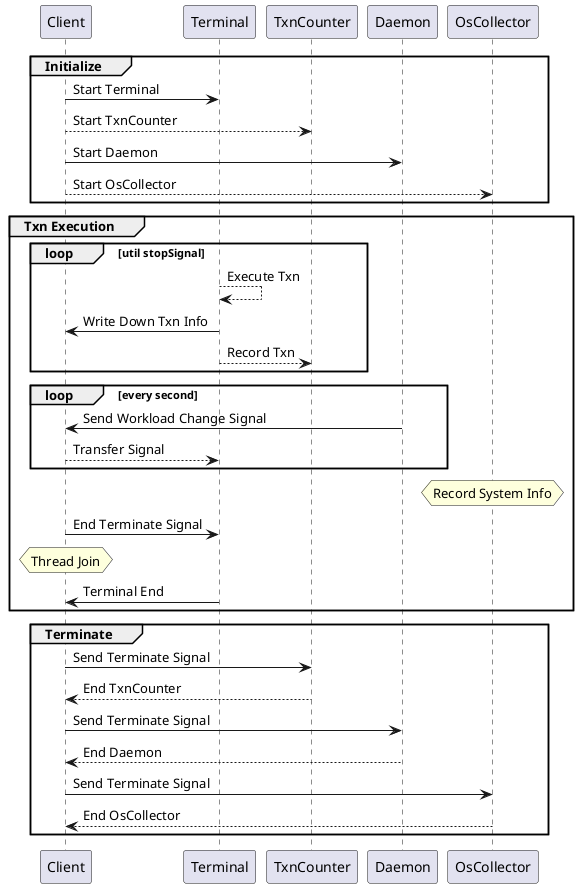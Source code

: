 @startuml

group Initialize
    Client -> Terminal: Start Terminal
    Client --> TxnCounter: Start TxnCounter
    Client -> Daemon: Start Daemon
    Client --> OsCollector: Start OsCollector
end

group Txn Execution
    loop util stopSignal
        Terminal --> Terminal: Execute Txn
        Terminal -> Client: Write Down Txn Info
        Terminal --> TxnCounter: Record Txn
    end
    loop every second
        Daemon -> Client: Send Workload Change Signal
        Client --> Terminal: Transfer Signal
    end
    hnote over OsCollector: Record System Info
    Client -> Terminal: End Terminate Signal
    hnote over Client: Thread Join
    Terminal -> Client: Terminal End
end

group Terminate
    Client -> TxnCounter: Send Terminate Signal
    TxnCounter --> Client: End TxnCounter
    Client -> Daemon: Send Terminate Signal
    Daemon --> Client: End Daemon
    Client -> OsCollector: Send Terminate Signal
    OsCollector --> Client: End OsCollector
end

@enduml